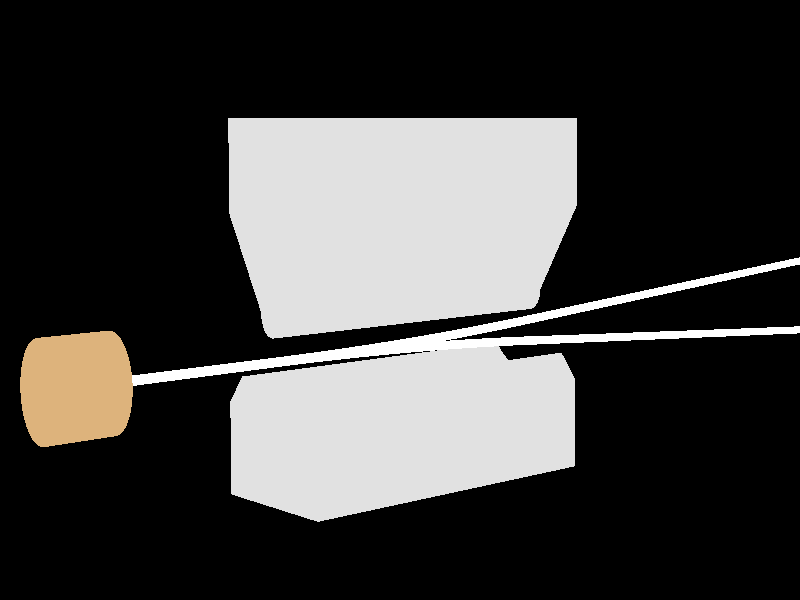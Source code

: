 /*
 * sterngerlach.pov -- 3D Darstellung des Stern-Gerlach Experimentes
 *
 * (c) 2015 Prof Dr Andreas Mueller, Hochschule Rapperswil
 */
#include "textures.inc"
#include "colors.inc"
#include "textures.inc"
#include "metals.inc"

camera {
        location <1.7, 0.2,-1.5>
        look_at <-0.01, 0, -0.01>
        right 16/9 * x * 0.29
        up y * 0.29
}

global_settings { ambient_light rgb<1,1,1> }

light_source {
        <5, 8, -7> color White
        area_light <0, 2,-1.4>, <-1.4, 2, 0>, 10, 10
}
light_source { <-5, 0.5,-3> color White }
light_source { <5, 0.5,3> color White }

/*
sky_sphere {
        pigment {
                color Gray95
        }
}
*/

object {
	union {
		prism {
			linear_spline
			-0.25 0.25 8
			<-0.1,0> <0.1,0> <0.1,0.1>
			<0.025,0.2> <0,0.2> <-0.025,0.2>
			<-0.1,0.1> <-0.1,0>
		}
		cylinder {
			<0,-0.25,0.2> <0,0.25,0.2> 0.025
		}

		prism {
			linear_spline
			-0.25 0.25 6
			<-0.1,0.3> <0,0.2> <0.1,0.3> <0.1,0.4> <-0.1,0.4> <-0.1,0.3>
			clipped_by {
				object {
					cylinder {
						<0,-0.3,0.2> <0,0.3,0.2> 0.1
						inverse
					}
				}
			}
		}
	}
	pigment { color Gray }
	finish { diffuse 0.5 reflection 0.05 specular 0.3 }
	rotate <90,0,0>
	translate <0,0.2,0>
}

/*
#declare X = -0.2;
#while (X <= 0.2)

#declare a = -40;
#while (a < 41)
cylinder {
	<0,-0.1,X> <0,0,X> 0.003
	pigment {
		color Yellow
	}
	rotate <0,0,a>
}
#declare a = a + 20;
#end
#declare X = X + 0.05;
#end
*/

/*
 * Ungluecklicherweise rendert povray eine mit einem Medium gefuellte
 * Vereinigung nicht richtig, so dass etwas Nacharbeit mit Gimp unvermeidlich
 * ist.
 */
#declare strahlradius = 0.005;

object {
	union {
		cylinder {
			<0,-0.05,-0.5> <0,-0.05,-0.25> strahlradius
			no_shadow
			pigment { rgbt 1 } hollow
			interior {
				media {
					emission <0,30,80>
					method 3
					samples 1 10
					//density { spherical }
				}
			}
		}

#declare r = 10;
#while (r > -20 )
		torus {
			abs(r), strahlradius
			rotate <0,0,90>
			translate <0,r-0.05,-0.25>
			clipped_by {
				box {
					<-0.25,-0.25,-0.25>
					< 0.25, 0.25, 0.25>
				}
			}
			no_shadow
			pigment { rgbt 1 } hollow
			interior {
				media {
					emission <0,30,80>
					method 3
					samples 1 10
					//density { spherical }
				}
			}
		}
		cylinder {
			<0,-0.05,0.249> <0,-0.05,1.77> strahlradius
			translate <0,-r,-0.25>
			rotate <-45 * atan(0.5 / r) / atan(1),0,0>
			translate <0, r,-0.25>
			no_shadow
			pigment { rgbt 1 } hollow
			interior {
				media {
					emission <0,30,80>
					method 3
					samples 1 10
					//density { spherical }
				}
			}
		}
#declare r = r - 20;
#end
	}
//	pigment { color SkyBlue }
//	finish {
//		ambient 0.6
//		specular 1
//	}
/*
	pigment { rgbt 1 } hollow
	interior {
		media {
			emission <0,0,100>
			density { spherical }
		}
	}
*/
}

/*
box {
	<-0.1,-0.15,0.75> <0.1,0.05,0.752>
	pigment {
		color Gray95
	}
}
*/

cylinder {
	<0,-0.05,-0.6> <0,-0.05,-0.5> 0.05
	pigment { color Copper }
}
